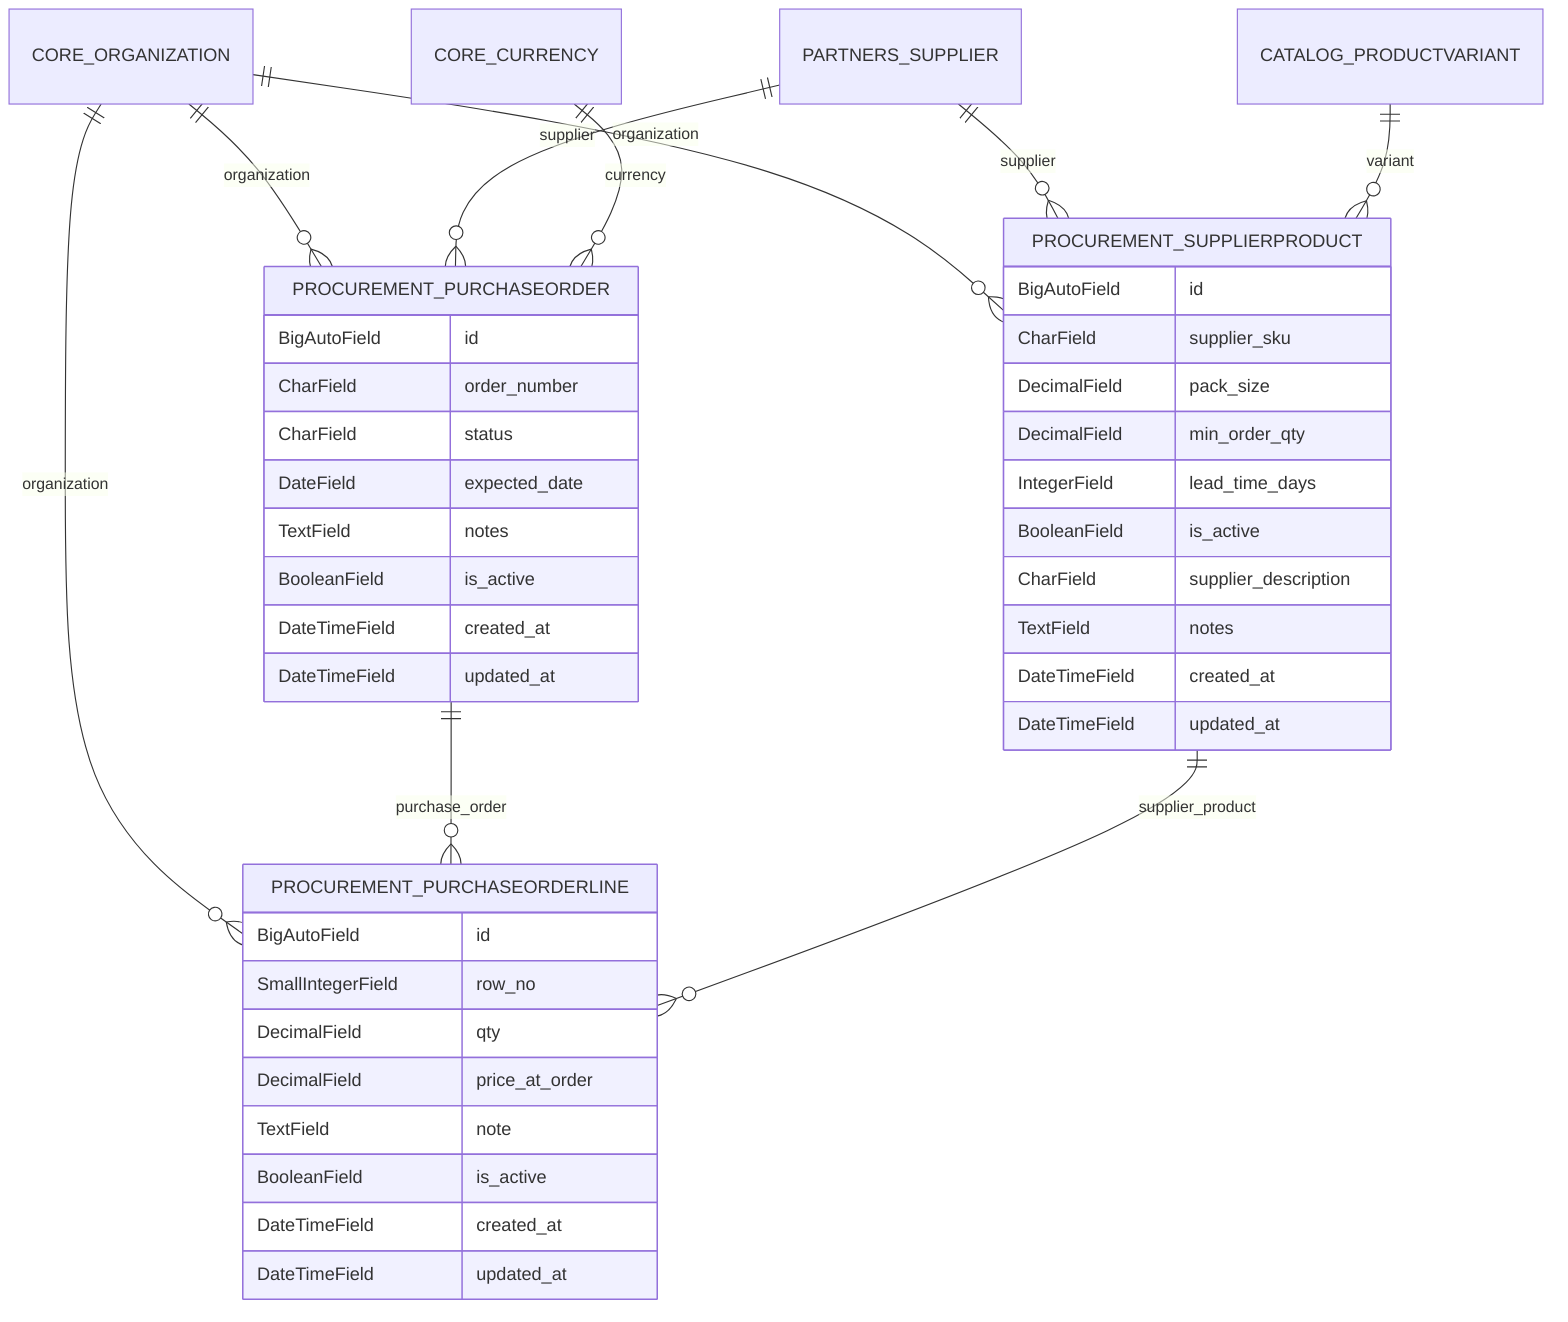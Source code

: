 erDiagram
    %% Relation symbols legend
    %% ||--o{  (one-to-many)  <= ForeignKey
    %% ||--|| (one-to-one)  <= OneToOneField
    %% }o--o{ (many-to-many)  <= ManyToManyField

    PROCUREMENT_PURCHASEORDER {
        BigAutoField id
        CharField order_number
        CharField status
        DateField expected_date
        TextField notes
        BooleanField is_active
        DateTimeField created_at
        DateTimeField updated_at
    }
    PROCUREMENT_PURCHASEORDERLINE {
        BigAutoField id
        SmallIntegerField row_no
        DecimalField qty
        DecimalField price_at_order
        TextField note
        BooleanField is_active
        DateTimeField created_at
        DateTimeField updated_at
    }
    PROCUREMENT_SUPPLIERPRODUCT {
        BigAutoField id
        CharField supplier_sku
        DecimalField pack_size
        DecimalField min_order_qty
        IntegerField lead_time_days
        BooleanField is_active
        CharField supplier_description
        TextField notes
        DateTimeField created_at
        DateTimeField updated_at
    }
    CORE_ORGANIZATION ||--o{ PROCUREMENT_PURCHASEORDER : organization
    PARTNERS_SUPPLIER ||--o{ PROCUREMENT_PURCHASEORDER : supplier
    CORE_CURRENCY ||--o{ PROCUREMENT_PURCHASEORDER : currency
    CORE_ORGANIZATION ||--o{ PROCUREMENT_PURCHASEORDERLINE : organization
    PROCUREMENT_PURCHASEORDER ||--o{ PROCUREMENT_PURCHASEORDERLINE : purchase_order
    PROCUREMENT_SUPPLIERPRODUCT ||--o{ PROCUREMENT_PURCHASEORDERLINE : supplier_product
    CORE_ORGANIZATION ||--o{ PROCUREMENT_SUPPLIERPRODUCT : organization
    PARTNERS_SUPPLIER ||--o{ PROCUREMENT_SUPPLIERPRODUCT : supplier
    CATALOG_PRODUCTVARIANT ||--o{ PROCUREMENT_SUPPLIERPRODUCT : variant